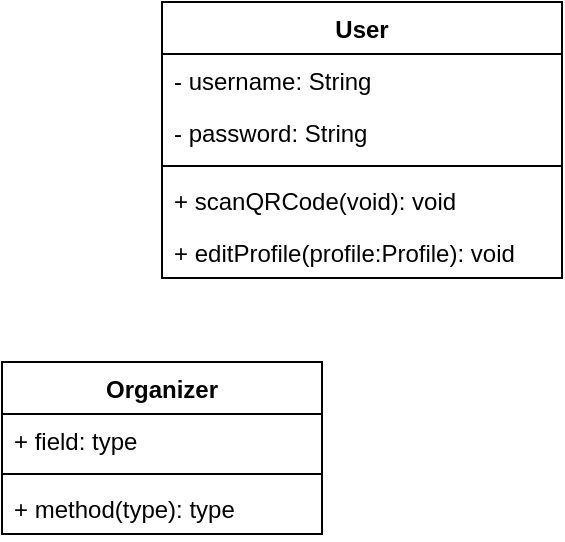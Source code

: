 <mxfile version="24.0.2" type="github">
  <diagram name="Page-1" id="J35sRBXo90A8_cbNqQOU">
    <mxGraphModel dx="794" dy="446" grid="1" gridSize="10" guides="1" tooltips="1" connect="1" arrows="1" fold="1" page="1" pageScale="1" pageWidth="850" pageHeight="1100" math="0" shadow="0">
      <root>
        <mxCell id="0" />
        <mxCell id="1" parent="0" />
        <mxCell id="l_xVL333dvG79arMSEqg-5" value="User" style="swimlane;fontStyle=1;align=center;verticalAlign=top;childLayout=stackLayout;horizontal=1;startSize=26;horizontalStack=0;resizeParent=1;resizeParentMax=0;resizeLast=0;collapsible=1;marginBottom=0;whiteSpace=wrap;html=1;" vertex="1" parent="1">
          <mxGeometry x="80" y="20" width="200" height="138" as="geometry">
            <mxRectangle x="80" y="10" width="70" height="30" as="alternateBounds" />
          </mxGeometry>
        </mxCell>
        <mxCell id="l_xVL333dvG79arMSEqg-6" value="- username: String" style="text;strokeColor=none;fillColor=none;align=left;verticalAlign=top;spacingLeft=4;spacingRight=4;overflow=hidden;rotatable=0;points=[[0,0.5],[1,0.5]];portConstraint=eastwest;whiteSpace=wrap;html=1;" vertex="1" parent="l_xVL333dvG79arMSEqg-5">
          <mxGeometry y="26" width="200" height="26" as="geometry" />
        </mxCell>
        <mxCell id="l_xVL333dvG79arMSEqg-9" value="- password: String" style="text;strokeColor=none;fillColor=none;align=left;verticalAlign=top;spacingLeft=4;spacingRight=4;overflow=hidden;rotatable=0;points=[[0,0.5],[1,0.5]];portConstraint=eastwest;whiteSpace=wrap;html=1;" vertex="1" parent="l_xVL333dvG79arMSEqg-5">
          <mxGeometry y="52" width="200" height="26" as="geometry" />
        </mxCell>
        <mxCell id="l_xVL333dvG79arMSEqg-7" value="" style="line;strokeWidth=1;fillColor=none;align=left;verticalAlign=middle;spacingTop=-1;spacingLeft=3;spacingRight=3;rotatable=0;labelPosition=right;points=[];portConstraint=eastwest;strokeColor=inherit;" vertex="1" parent="l_xVL333dvG79arMSEqg-5">
          <mxGeometry y="78" width="200" height="8" as="geometry" />
        </mxCell>
        <mxCell id="l_xVL333dvG79arMSEqg-8" value="+ scanQRCode(void): void" style="text;strokeColor=none;fillColor=none;align=left;verticalAlign=top;spacingLeft=4;spacingRight=4;overflow=hidden;rotatable=0;points=[[0,0.5],[1,0.5]];portConstraint=eastwest;whiteSpace=wrap;html=1;" vertex="1" parent="l_xVL333dvG79arMSEqg-5">
          <mxGeometry y="86" width="200" height="26" as="geometry" />
        </mxCell>
        <mxCell id="l_xVL333dvG79arMSEqg-10" value="+ editProfile(profile:Profile): void" style="text;strokeColor=none;fillColor=none;align=left;verticalAlign=top;spacingLeft=4;spacingRight=4;overflow=hidden;rotatable=0;points=[[0,0.5],[1,0.5]];portConstraint=eastwest;whiteSpace=wrap;html=1;" vertex="1" parent="l_xVL333dvG79arMSEqg-5">
          <mxGeometry y="112" width="200" height="26" as="geometry" />
        </mxCell>
        <mxCell id="l_xVL333dvG79arMSEqg-12" value="Organizer" style="swimlane;fontStyle=1;align=center;verticalAlign=top;childLayout=stackLayout;horizontal=1;startSize=26;horizontalStack=0;resizeParent=1;resizeParentMax=0;resizeLast=0;collapsible=1;marginBottom=0;whiteSpace=wrap;html=1;" vertex="1" parent="1">
          <mxGeometry y="200" width="160" height="86" as="geometry" />
        </mxCell>
        <mxCell id="l_xVL333dvG79arMSEqg-13" value="+ field: type" style="text;strokeColor=none;fillColor=none;align=left;verticalAlign=top;spacingLeft=4;spacingRight=4;overflow=hidden;rotatable=0;points=[[0,0.5],[1,0.5]];portConstraint=eastwest;whiteSpace=wrap;html=1;" vertex="1" parent="l_xVL333dvG79arMSEqg-12">
          <mxGeometry y="26" width="160" height="26" as="geometry" />
        </mxCell>
        <mxCell id="l_xVL333dvG79arMSEqg-14" value="" style="line;strokeWidth=1;fillColor=none;align=left;verticalAlign=middle;spacingTop=-1;spacingLeft=3;spacingRight=3;rotatable=0;labelPosition=right;points=[];portConstraint=eastwest;strokeColor=inherit;" vertex="1" parent="l_xVL333dvG79arMSEqg-12">
          <mxGeometry y="52" width="160" height="8" as="geometry" />
        </mxCell>
        <mxCell id="l_xVL333dvG79arMSEqg-15" value="+ method(type): type" style="text;strokeColor=none;fillColor=none;align=left;verticalAlign=top;spacingLeft=4;spacingRight=4;overflow=hidden;rotatable=0;points=[[0,0.5],[1,0.5]];portConstraint=eastwest;whiteSpace=wrap;html=1;" vertex="1" parent="l_xVL333dvG79arMSEqg-12">
          <mxGeometry y="60" width="160" height="26" as="geometry" />
        </mxCell>
      </root>
    </mxGraphModel>
  </diagram>
</mxfile>
